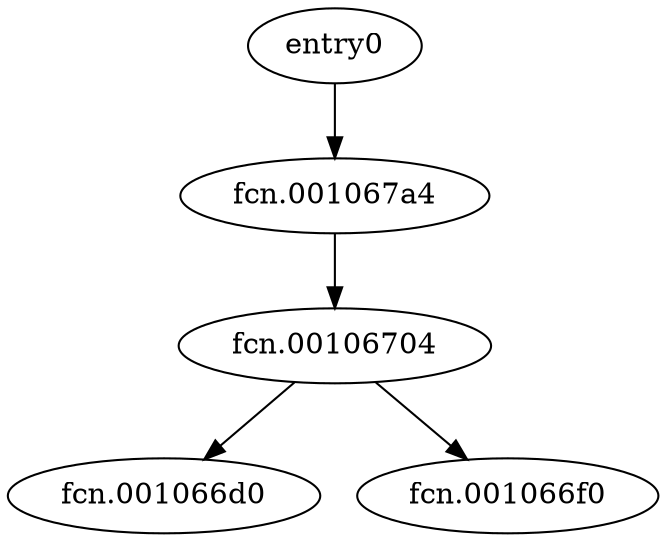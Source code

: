 digraph code {
  "0x00105b98" [label="entry0"];
  "0x00105b98" -> "0x001067a4";
  "0x001067a4" [label="fcn.001067a4"];
  "0x001067a4" [label="fcn.001067a4"];
  "0x001067a4" -> "0x00106704";
  "0x00106704" [label="fcn.00106704"];
  "0x00106704" [label="fcn.00106704"];
  "0x00106704" -> "0x001066d0";
  "0x001066d0" [label="fcn.001066d0"];
  "0x00106704" -> "0x001066f0";
  "0x001066f0" [label="fcn.001066f0"];
}